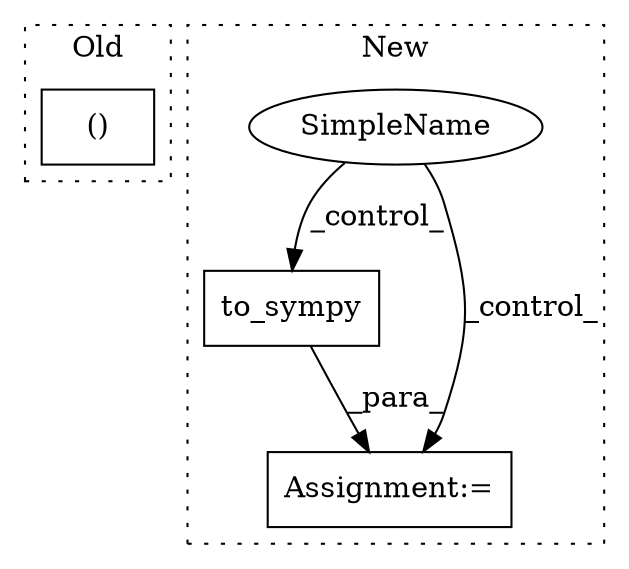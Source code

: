 digraph G {
subgraph cluster0 {
1 [label="()" a="106" s="30259" l="122" shape="box"];
label = "Old";
style="dotted";
}
subgraph cluster1 {
2 [label="to_sympy" a="32" s="30815,30830" l="9,1" shape="box"];
3 [label="SimpleName" a="42" s="" l="" shape="ellipse"];
4 [label="Assignment:=" a="7" s="30809" l="1" shape="box"];
label = "New";
style="dotted";
}
2 -> 4 [label="_para_"];
3 -> 4 [label="_control_"];
3 -> 2 [label="_control_"];
}